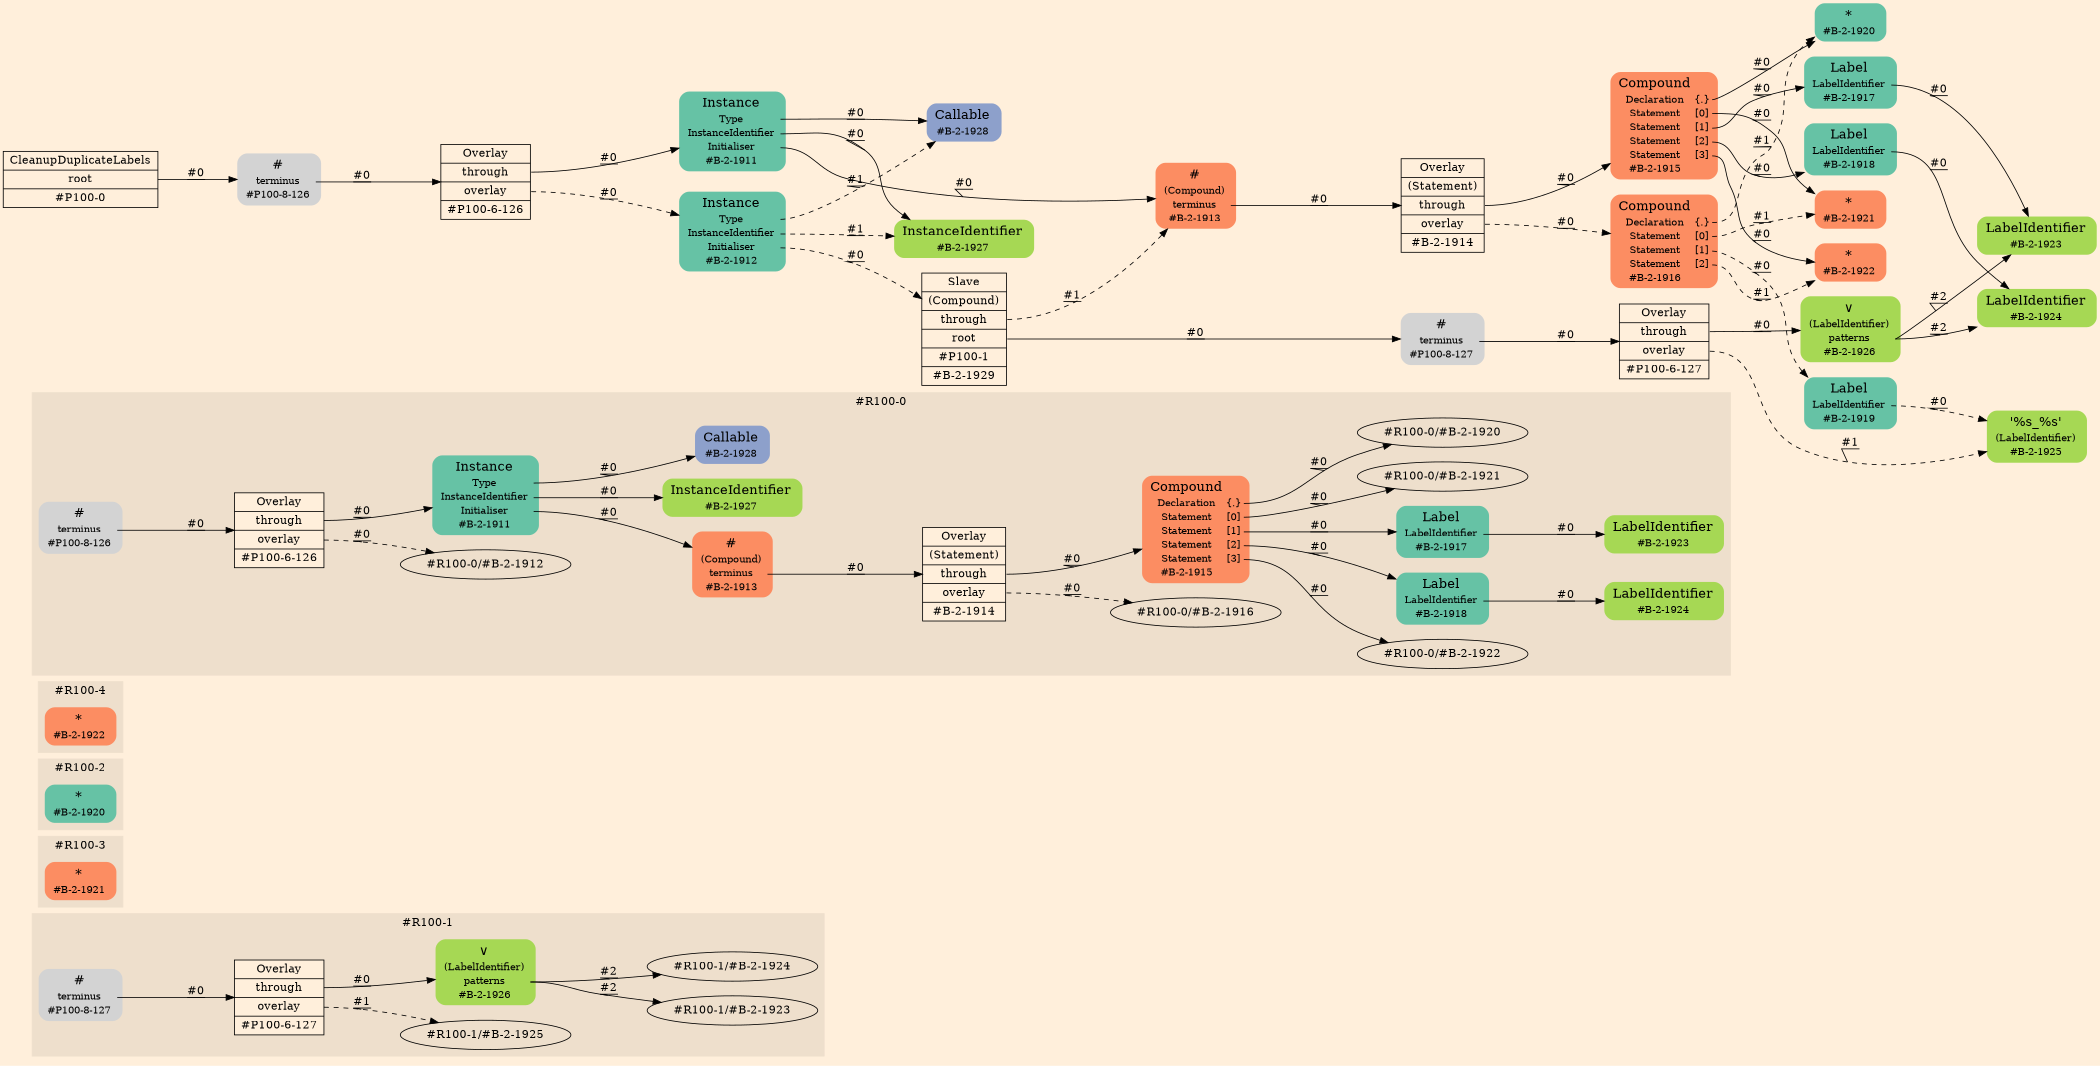digraph Inferno {
graph [
rankdir = "LR"
ranksep = 1.0
size = "14,20"
bgcolor = antiquewhite1
];
node [
];
subgraph "cluster#R100-1" {
label = "#R100-1"
style = "filled"
color = antiquewhite2
"#R100-1/#B-2-1926" [
shape = "plaintext"
fillcolor = "/set28/5"
label = <<TABLE BORDER="0" CELLBORDER="0" CELLSPACING="0">
 <TR>
  <TD><FONT POINT-SIZE="16.0">∨</FONT></TD>
  <TD></TD>
 </TR>
 <TR>
  <TD>(LabelIdentifier)</TD>
  <TD PORT="port0"></TD>
 </TR>
 <TR>
  <TD>patterns</TD>
  <TD PORT="port1"></TD>
 </TR>
 <TR>
  <TD>#B-2-1926</TD>
  <TD PORT="port2"></TD>
 </TR>
</TABLE>>
style = "rounded,filled"
fontsize = "12"
];
"#R100-1/#P100-8-127" [
shape = "plaintext"
label = <<TABLE BORDER="0" CELLBORDER="0" CELLSPACING="0">
 <TR>
  <TD><FONT POINT-SIZE="16.0">#</FONT></TD>
  <TD></TD>
 </TR>
 <TR>
  <TD>terminus</TD>
  <TD PORT="port0"></TD>
 </TR>
 <TR>
  <TD>#P100-8-127</TD>
  <TD PORT="port1"></TD>
 </TR>
</TABLE>>
style = "rounded,filled"
fontsize = "12"
];
"#R100-1/#P100-6-127" [
shape = "record"
label = "<fixed> Overlay | <port0> through | <port1> overlay | <port2> #P100-6-127"
style = "filled"
fontsize = "14"
fillcolor = antiquewhite1
];
"#R100-1/#B-2-1926":port1 -> "#R100-1/#B-2-1923" [style="solid"
label = "#2"
decorate = true
];
"#R100-1/#B-2-1926":port1 -> "#R100-1/#B-2-1924" [style="solid"
label = "#2"
decorate = true
];
"#R100-1/#P100-8-127":port0 -> "#R100-1/#P100-6-127" [style="solid"
label = "#0"
decorate = true
];
"#R100-1/#P100-6-127":port0 -> "#R100-1/#B-2-1926" [style="solid"
label = "#0"
decorate = true
];
"#R100-1/#P100-6-127":port1 -> "#R100-1/#B-2-1925" [style="dashed"
label = "#1"
decorate = true
];
}
subgraph "cluster#R100-3" {
label = "#R100-3"
style = "filled"
color = antiquewhite2
"#R100-3/#B-2-1921" [
shape = "plaintext"
fillcolor = "/set28/2"
label = <<TABLE BORDER="0" CELLBORDER="0" CELLSPACING="0">
 <TR>
  <TD><FONT POINT-SIZE="16.0">*</FONT></TD>
  <TD></TD>
 </TR>
 <TR>
  <TD>#B-2-1921</TD>
  <TD PORT="port0"></TD>
 </TR>
</TABLE>>
style = "rounded,filled"
fontsize = "12"
];
}
subgraph "cluster#R100-2" {
label = "#R100-2"
style = "filled"
color = antiquewhite2
"#R100-2/#B-2-1920" [
shape = "plaintext"
fillcolor = "/set28/1"
label = <<TABLE BORDER="0" CELLBORDER="0" CELLSPACING="0">
 <TR>
  <TD><FONT POINT-SIZE="16.0">*</FONT></TD>
  <TD></TD>
 </TR>
 <TR>
  <TD>#B-2-1920</TD>
  <TD PORT="port0"></TD>
 </TR>
</TABLE>>
style = "rounded,filled"
fontsize = "12"
];
}
subgraph "cluster#R100-4" {
label = "#R100-4"
style = "filled"
color = antiquewhite2
"#R100-4/#B-2-1922" [
shape = "plaintext"
fillcolor = "/set28/2"
label = <<TABLE BORDER="0" CELLBORDER="0" CELLSPACING="0">
 <TR>
  <TD><FONT POINT-SIZE="16.0">*</FONT></TD>
  <TD></TD>
 </TR>
 <TR>
  <TD>#B-2-1922</TD>
  <TD PORT="port0"></TD>
 </TR>
</TABLE>>
style = "rounded,filled"
fontsize = "12"
];
}
subgraph "cluster#R100-0" {
label = "#R100-0"
style = "filled"
color = antiquewhite2
"#R100-0/#B-2-1924" [
shape = "plaintext"
fillcolor = "/set28/5"
label = <<TABLE BORDER="0" CELLBORDER="0" CELLSPACING="0">
 <TR>
  <TD><FONT POINT-SIZE="16.0">LabelIdentifier</FONT></TD>
  <TD></TD>
 </TR>
 <TR>
  <TD>#B-2-1924</TD>
  <TD PORT="port0"></TD>
 </TR>
</TABLE>>
style = "rounded,filled"
fontsize = "12"
];
"#R100-0/#B-2-1923" [
shape = "plaintext"
fillcolor = "/set28/5"
label = <<TABLE BORDER="0" CELLBORDER="0" CELLSPACING="0">
 <TR>
  <TD><FONT POINT-SIZE="16.0">LabelIdentifier</FONT></TD>
  <TD></TD>
 </TR>
 <TR>
  <TD>#B-2-1923</TD>
  <TD PORT="port0"></TD>
 </TR>
</TABLE>>
style = "rounded,filled"
fontsize = "12"
];
"#R100-0/#B-2-1915" [
shape = "plaintext"
fillcolor = "/set28/2"
label = <<TABLE BORDER="0" CELLBORDER="0" CELLSPACING="0">
 <TR>
  <TD><FONT POINT-SIZE="16.0">Compound</FONT></TD>
  <TD></TD>
 </TR>
 <TR>
  <TD>Declaration</TD>
  <TD PORT="port0">{.}</TD>
 </TR>
 <TR>
  <TD>Statement</TD>
  <TD PORT="port1">[0]</TD>
 </TR>
 <TR>
  <TD>Statement</TD>
  <TD PORT="port2">[1]</TD>
 </TR>
 <TR>
  <TD>Statement</TD>
  <TD PORT="port3">[2]</TD>
 </TR>
 <TR>
  <TD>Statement</TD>
  <TD PORT="port4">[3]</TD>
 </TR>
 <TR>
  <TD>#B-2-1915</TD>
  <TD PORT="port5"></TD>
 </TR>
</TABLE>>
style = "rounded,filled"
fontsize = "12"
];
"#R100-0/#B-2-1914" [
shape = "record"
fillcolor = "/set28/2"
label = "<fixed> Overlay | <port0> (Statement) | <port1> through | <port2> overlay | <port3> #B-2-1914"
style = "filled"
fontsize = "14"
fillcolor = antiquewhite1
];
"#R100-0/#B-2-1918" [
shape = "plaintext"
fillcolor = "/set28/1"
label = <<TABLE BORDER="0" CELLBORDER="0" CELLSPACING="0">
 <TR>
  <TD><FONT POINT-SIZE="16.0">Label</FONT></TD>
  <TD></TD>
 </TR>
 <TR>
  <TD>LabelIdentifier</TD>
  <TD PORT="port0"></TD>
 </TR>
 <TR>
  <TD>#B-2-1918</TD>
  <TD PORT="port1"></TD>
 </TR>
</TABLE>>
style = "rounded,filled"
fontsize = "12"
];
"#R100-0/#P100-6-126" [
shape = "record"
label = "<fixed> Overlay | <port0> through | <port1> overlay | <port2> #P100-6-126"
style = "filled"
fontsize = "14"
fillcolor = antiquewhite1
];
"#R100-0/#P100-8-126" [
shape = "plaintext"
label = <<TABLE BORDER="0" CELLBORDER="0" CELLSPACING="0">
 <TR>
  <TD><FONT POINT-SIZE="16.0">#</FONT></TD>
  <TD></TD>
 </TR>
 <TR>
  <TD>terminus</TD>
  <TD PORT="port0"></TD>
 </TR>
 <TR>
  <TD>#P100-8-126</TD>
  <TD PORT="port1"></TD>
 </TR>
</TABLE>>
style = "rounded,filled"
fontsize = "12"
];
"#R100-0/#B-2-1911" [
shape = "plaintext"
fillcolor = "/set28/1"
label = <<TABLE BORDER="0" CELLBORDER="0" CELLSPACING="0">
 <TR>
  <TD><FONT POINT-SIZE="16.0">Instance</FONT></TD>
  <TD></TD>
 </TR>
 <TR>
  <TD>Type</TD>
  <TD PORT="port0"></TD>
 </TR>
 <TR>
  <TD>InstanceIdentifier</TD>
  <TD PORT="port1"></TD>
 </TR>
 <TR>
  <TD>Initialiser</TD>
  <TD PORT="port2"></TD>
 </TR>
 <TR>
  <TD>#B-2-1911</TD>
  <TD PORT="port3"></TD>
 </TR>
</TABLE>>
style = "rounded,filled"
fontsize = "12"
];
"#R100-0/#B-2-1913" [
shape = "plaintext"
fillcolor = "/set28/2"
label = <<TABLE BORDER="0" CELLBORDER="0" CELLSPACING="0">
 <TR>
  <TD><FONT POINT-SIZE="16.0">#</FONT></TD>
  <TD></TD>
 </TR>
 <TR>
  <TD>(Compound)</TD>
  <TD PORT="port0"></TD>
 </TR>
 <TR>
  <TD>terminus</TD>
  <TD PORT="port1"></TD>
 </TR>
 <TR>
  <TD>#B-2-1913</TD>
  <TD PORT="port2"></TD>
 </TR>
</TABLE>>
style = "rounded,filled"
fontsize = "12"
];
"#R100-0/#B-2-1917" [
shape = "plaintext"
fillcolor = "/set28/1"
label = <<TABLE BORDER="0" CELLBORDER="0" CELLSPACING="0">
 <TR>
  <TD><FONT POINT-SIZE="16.0">Label</FONT></TD>
  <TD></TD>
 </TR>
 <TR>
  <TD>LabelIdentifier</TD>
  <TD PORT="port0"></TD>
 </TR>
 <TR>
  <TD>#B-2-1917</TD>
  <TD PORT="port1"></TD>
 </TR>
</TABLE>>
style = "rounded,filled"
fontsize = "12"
];
"#R100-0/#B-2-1928" [
shape = "plaintext"
fillcolor = "/set28/3"
label = <<TABLE BORDER="0" CELLBORDER="0" CELLSPACING="0">
 <TR>
  <TD><FONT POINT-SIZE="16.0">Callable</FONT></TD>
  <TD></TD>
 </TR>
 <TR>
  <TD>#B-2-1928</TD>
  <TD PORT="port0"></TD>
 </TR>
</TABLE>>
style = "rounded,filled"
fontsize = "12"
];
"#R100-0/#B-2-1927" [
shape = "plaintext"
fillcolor = "/set28/5"
label = <<TABLE BORDER="0" CELLBORDER="0" CELLSPACING="0">
 <TR>
  <TD><FONT POINT-SIZE="16.0">InstanceIdentifier</FONT></TD>
  <TD></TD>
 </TR>
 <TR>
  <TD>#B-2-1927</TD>
  <TD PORT="port0"></TD>
 </TR>
</TABLE>>
style = "rounded,filled"
fontsize = "12"
];
"#R100-0/#B-2-1915":port0 -> "#R100-0/#B-2-1920" [style="solid"
label = "#0"
decorate = true
];
"#R100-0/#B-2-1915":port1 -> "#R100-0/#B-2-1921" [style="solid"
label = "#0"
decorate = true
];
"#R100-0/#B-2-1915":port2 -> "#R100-0/#B-2-1917" [style="solid"
label = "#0"
decorate = true
];
"#R100-0/#B-2-1915":port3 -> "#R100-0/#B-2-1918" [style="solid"
label = "#0"
decorate = true
];
"#R100-0/#B-2-1915":port4 -> "#R100-0/#B-2-1922" [style="solid"
label = "#0"
decorate = true
];
"#R100-0/#B-2-1914":port1 -> "#R100-0/#B-2-1915" [style="solid"
label = "#0"
decorate = true
];
"#R100-0/#B-2-1914":port2 -> "#R100-0/#B-2-1916" [style="dashed"
label = "#0"
decorate = true
];
"#R100-0/#B-2-1918":port0 -> "#R100-0/#B-2-1924" [style="solid"
label = "#0"
decorate = true
];
"#R100-0/#P100-6-126":port0 -> "#R100-0/#B-2-1911" [style="solid"
label = "#0"
decorate = true
];
"#R100-0/#P100-6-126":port1 -> "#R100-0/#B-2-1912" [style="dashed"
label = "#0"
decorate = true
];
"#R100-0/#P100-8-126":port0 -> "#R100-0/#P100-6-126" [style="solid"
label = "#0"
decorate = true
];
"#R100-0/#B-2-1911":port0 -> "#R100-0/#B-2-1928" [style="solid"
label = "#0"
decorate = true
];
"#R100-0/#B-2-1911":port1 -> "#R100-0/#B-2-1927" [style="solid"
label = "#0"
decorate = true
];
"#R100-0/#B-2-1911":port2 -> "#R100-0/#B-2-1913" [style="solid"
label = "#0"
decorate = true
];
"#R100-0/#B-2-1913":port1 -> "#R100-0/#B-2-1914" [style="solid"
label = "#0"
decorate = true
];
"#R100-0/#B-2-1917":port0 -> "#R100-0/#B-2-1923" [style="solid"
label = "#0"
decorate = true
];
}
"/CR#P100-0" [
shape = "record"
fillcolor = "transparent"
label = "<fixed> CleanupDuplicateLabels | <port0> root | <port1> #P100-0"
style = "filled"
fontsize = "14"
fillcolor = antiquewhite1
];
"/#P100-8-126" [
shape = "plaintext"
label = <<TABLE BORDER="0" CELLBORDER="0" CELLSPACING="0">
 <TR>
  <TD><FONT POINT-SIZE="16.0">#</FONT></TD>
  <TD></TD>
 </TR>
 <TR>
  <TD>terminus</TD>
  <TD PORT="port0"></TD>
 </TR>
 <TR>
  <TD>#P100-8-126</TD>
  <TD PORT="port1"></TD>
 </TR>
</TABLE>>
style = "rounded,filled"
fontsize = "12"
];
"/#P100-6-126" [
shape = "record"
label = "<fixed> Overlay | <port0> through | <port1> overlay | <port2> #P100-6-126"
style = "filled"
fontsize = "14"
fillcolor = antiquewhite1
];
"/#B-2-1911" [
shape = "plaintext"
fillcolor = "/set28/1"
label = <<TABLE BORDER="0" CELLBORDER="0" CELLSPACING="0">
 <TR>
  <TD><FONT POINT-SIZE="16.0">Instance</FONT></TD>
  <TD></TD>
 </TR>
 <TR>
  <TD>Type</TD>
  <TD PORT="port0"></TD>
 </TR>
 <TR>
  <TD>InstanceIdentifier</TD>
  <TD PORT="port1"></TD>
 </TR>
 <TR>
  <TD>Initialiser</TD>
  <TD PORT="port2"></TD>
 </TR>
 <TR>
  <TD>#B-2-1911</TD>
  <TD PORT="port3"></TD>
 </TR>
</TABLE>>
style = "rounded,filled"
fontsize = "12"
];
"/#B-2-1928" [
shape = "plaintext"
fillcolor = "/set28/3"
label = <<TABLE BORDER="0" CELLBORDER="0" CELLSPACING="0">
 <TR>
  <TD><FONT POINT-SIZE="16.0">Callable</FONT></TD>
  <TD></TD>
 </TR>
 <TR>
  <TD>#B-2-1928</TD>
  <TD PORT="port0"></TD>
 </TR>
</TABLE>>
style = "rounded,filled"
fontsize = "12"
];
"/#B-2-1927" [
shape = "plaintext"
fillcolor = "/set28/5"
label = <<TABLE BORDER="0" CELLBORDER="0" CELLSPACING="0">
 <TR>
  <TD><FONT POINT-SIZE="16.0">InstanceIdentifier</FONT></TD>
  <TD></TD>
 </TR>
 <TR>
  <TD>#B-2-1927</TD>
  <TD PORT="port0"></TD>
 </TR>
</TABLE>>
style = "rounded,filled"
fontsize = "12"
];
"/#B-2-1913" [
shape = "plaintext"
fillcolor = "/set28/2"
label = <<TABLE BORDER="0" CELLBORDER="0" CELLSPACING="0">
 <TR>
  <TD><FONT POINT-SIZE="16.0">#</FONT></TD>
  <TD></TD>
 </TR>
 <TR>
  <TD>(Compound)</TD>
  <TD PORT="port0"></TD>
 </TR>
 <TR>
  <TD>terminus</TD>
  <TD PORT="port1"></TD>
 </TR>
 <TR>
  <TD>#B-2-1913</TD>
  <TD PORT="port2"></TD>
 </TR>
</TABLE>>
style = "rounded,filled"
fontsize = "12"
];
"/#B-2-1914" [
shape = "record"
fillcolor = "/set28/2"
label = "<fixed> Overlay | <port0> (Statement) | <port1> through | <port2> overlay | <port3> #B-2-1914"
style = "filled"
fontsize = "14"
fillcolor = antiquewhite1
];
"/#B-2-1915" [
shape = "plaintext"
fillcolor = "/set28/2"
label = <<TABLE BORDER="0" CELLBORDER="0" CELLSPACING="0">
 <TR>
  <TD><FONT POINT-SIZE="16.0">Compound</FONT></TD>
  <TD></TD>
 </TR>
 <TR>
  <TD>Declaration</TD>
  <TD PORT="port0">{.}</TD>
 </TR>
 <TR>
  <TD>Statement</TD>
  <TD PORT="port1">[0]</TD>
 </TR>
 <TR>
  <TD>Statement</TD>
  <TD PORT="port2">[1]</TD>
 </TR>
 <TR>
  <TD>Statement</TD>
  <TD PORT="port3">[2]</TD>
 </TR>
 <TR>
  <TD>Statement</TD>
  <TD PORT="port4">[3]</TD>
 </TR>
 <TR>
  <TD>#B-2-1915</TD>
  <TD PORT="port5"></TD>
 </TR>
</TABLE>>
style = "rounded,filled"
fontsize = "12"
];
"/#B-2-1920" [
shape = "plaintext"
fillcolor = "/set28/1"
label = <<TABLE BORDER="0" CELLBORDER="0" CELLSPACING="0">
 <TR>
  <TD><FONT POINT-SIZE="16.0">*</FONT></TD>
  <TD></TD>
 </TR>
 <TR>
  <TD>#B-2-1920</TD>
  <TD PORT="port0"></TD>
 </TR>
</TABLE>>
style = "rounded,filled"
fontsize = "12"
];
"/#B-2-1921" [
shape = "plaintext"
fillcolor = "/set28/2"
label = <<TABLE BORDER="0" CELLBORDER="0" CELLSPACING="0">
 <TR>
  <TD><FONT POINT-SIZE="16.0">*</FONT></TD>
  <TD></TD>
 </TR>
 <TR>
  <TD>#B-2-1921</TD>
  <TD PORT="port0"></TD>
 </TR>
</TABLE>>
style = "rounded,filled"
fontsize = "12"
];
"/#B-2-1917" [
shape = "plaintext"
fillcolor = "/set28/1"
label = <<TABLE BORDER="0" CELLBORDER="0" CELLSPACING="0">
 <TR>
  <TD><FONT POINT-SIZE="16.0">Label</FONT></TD>
  <TD></TD>
 </TR>
 <TR>
  <TD>LabelIdentifier</TD>
  <TD PORT="port0"></TD>
 </TR>
 <TR>
  <TD>#B-2-1917</TD>
  <TD PORT="port1"></TD>
 </TR>
</TABLE>>
style = "rounded,filled"
fontsize = "12"
];
"/#B-2-1923" [
shape = "plaintext"
fillcolor = "/set28/5"
label = <<TABLE BORDER="0" CELLBORDER="0" CELLSPACING="0">
 <TR>
  <TD><FONT POINT-SIZE="16.0">LabelIdentifier</FONT></TD>
  <TD></TD>
 </TR>
 <TR>
  <TD>#B-2-1923</TD>
  <TD PORT="port0"></TD>
 </TR>
</TABLE>>
style = "rounded,filled"
fontsize = "12"
];
"/#B-2-1918" [
shape = "plaintext"
fillcolor = "/set28/1"
label = <<TABLE BORDER="0" CELLBORDER="0" CELLSPACING="0">
 <TR>
  <TD><FONT POINT-SIZE="16.0">Label</FONT></TD>
  <TD></TD>
 </TR>
 <TR>
  <TD>LabelIdentifier</TD>
  <TD PORT="port0"></TD>
 </TR>
 <TR>
  <TD>#B-2-1918</TD>
  <TD PORT="port1"></TD>
 </TR>
</TABLE>>
style = "rounded,filled"
fontsize = "12"
];
"/#B-2-1924" [
shape = "plaintext"
fillcolor = "/set28/5"
label = <<TABLE BORDER="0" CELLBORDER="0" CELLSPACING="0">
 <TR>
  <TD><FONT POINT-SIZE="16.0">LabelIdentifier</FONT></TD>
  <TD></TD>
 </TR>
 <TR>
  <TD>#B-2-1924</TD>
  <TD PORT="port0"></TD>
 </TR>
</TABLE>>
style = "rounded,filled"
fontsize = "12"
];
"/#B-2-1922" [
shape = "plaintext"
fillcolor = "/set28/2"
label = <<TABLE BORDER="0" CELLBORDER="0" CELLSPACING="0">
 <TR>
  <TD><FONT POINT-SIZE="16.0">*</FONT></TD>
  <TD></TD>
 </TR>
 <TR>
  <TD>#B-2-1922</TD>
  <TD PORT="port0"></TD>
 </TR>
</TABLE>>
style = "rounded,filled"
fontsize = "12"
];
"/#B-2-1916" [
shape = "plaintext"
fillcolor = "/set28/2"
label = <<TABLE BORDER="0" CELLBORDER="0" CELLSPACING="0">
 <TR>
  <TD><FONT POINT-SIZE="16.0">Compound</FONT></TD>
  <TD></TD>
 </TR>
 <TR>
  <TD>Declaration</TD>
  <TD PORT="port0">{.}</TD>
 </TR>
 <TR>
  <TD>Statement</TD>
  <TD PORT="port1">[0]</TD>
 </TR>
 <TR>
  <TD>Statement</TD>
  <TD PORT="port2">[1]</TD>
 </TR>
 <TR>
  <TD>Statement</TD>
  <TD PORT="port3">[2]</TD>
 </TR>
 <TR>
  <TD>#B-2-1916</TD>
  <TD PORT="port4"></TD>
 </TR>
</TABLE>>
style = "rounded,filled"
fontsize = "12"
];
"/#B-2-1919" [
shape = "plaintext"
fillcolor = "/set28/1"
label = <<TABLE BORDER="0" CELLBORDER="0" CELLSPACING="0">
 <TR>
  <TD><FONT POINT-SIZE="16.0">Label</FONT></TD>
  <TD></TD>
 </TR>
 <TR>
  <TD>LabelIdentifier</TD>
  <TD PORT="port0"></TD>
 </TR>
 <TR>
  <TD>#B-2-1919</TD>
  <TD PORT="port1"></TD>
 </TR>
</TABLE>>
style = "rounded,filled"
fontsize = "12"
];
"/#B-2-1925" [
shape = "plaintext"
fillcolor = "/set28/5"
label = <<TABLE BORDER="0" CELLBORDER="0" CELLSPACING="0">
 <TR>
  <TD><FONT POINT-SIZE="16.0">'%s_%s'</FONT></TD>
  <TD></TD>
 </TR>
 <TR>
  <TD>(LabelIdentifier)</TD>
  <TD PORT="port0"></TD>
 </TR>
 <TR>
  <TD>#B-2-1925</TD>
  <TD PORT="port1"></TD>
 </TR>
</TABLE>>
style = "rounded,filled"
fontsize = "12"
];
"/#B-2-1912" [
shape = "plaintext"
fillcolor = "/set28/1"
label = <<TABLE BORDER="0" CELLBORDER="0" CELLSPACING="0">
 <TR>
  <TD><FONT POINT-SIZE="16.0">Instance</FONT></TD>
  <TD></TD>
 </TR>
 <TR>
  <TD>Type</TD>
  <TD PORT="port0"></TD>
 </TR>
 <TR>
  <TD>InstanceIdentifier</TD>
  <TD PORT="port1"></TD>
 </TR>
 <TR>
  <TD>Initialiser</TD>
  <TD PORT="port2"></TD>
 </TR>
 <TR>
  <TD>#B-2-1912</TD>
  <TD PORT="port3"></TD>
 </TR>
</TABLE>>
style = "rounded,filled"
fontsize = "12"
];
"/#B-2-1929" [
shape = "record"
fillcolor = "/set28/2"
label = "<fixed> Slave | <port0> (Compound) | <port1> through | <port2> root | <port3> #P100-1 | <port4> #B-2-1929"
style = "filled"
fontsize = "14"
fillcolor = antiquewhite1
];
"/#P100-8-127" [
shape = "plaintext"
label = <<TABLE BORDER="0" CELLBORDER="0" CELLSPACING="0">
 <TR>
  <TD><FONT POINT-SIZE="16.0">#</FONT></TD>
  <TD></TD>
 </TR>
 <TR>
  <TD>terminus</TD>
  <TD PORT="port0"></TD>
 </TR>
 <TR>
  <TD>#P100-8-127</TD>
  <TD PORT="port1"></TD>
 </TR>
</TABLE>>
style = "rounded,filled"
fontsize = "12"
];
"/#P100-6-127" [
shape = "record"
label = "<fixed> Overlay | <port0> through | <port1> overlay | <port2> #P100-6-127"
style = "filled"
fontsize = "14"
fillcolor = antiquewhite1
];
"/#B-2-1926" [
shape = "plaintext"
fillcolor = "/set28/5"
label = <<TABLE BORDER="0" CELLBORDER="0" CELLSPACING="0">
 <TR>
  <TD><FONT POINT-SIZE="16.0">∨</FONT></TD>
  <TD></TD>
 </TR>
 <TR>
  <TD>(LabelIdentifier)</TD>
  <TD PORT="port0"></TD>
 </TR>
 <TR>
  <TD>patterns</TD>
  <TD PORT="port1"></TD>
 </TR>
 <TR>
  <TD>#B-2-1926</TD>
  <TD PORT="port2"></TD>
 </TR>
</TABLE>>
style = "rounded,filled"
fontsize = "12"
];
"/CR#P100-0":port0 -> "/#P100-8-126" [style="solid"
label = "#0"
decorate = true
];
"/#P100-8-126":port0 -> "/#P100-6-126" [style="solid"
label = "#0"
decorate = true
];
"/#P100-6-126":port0 -> "/#B-2-1911" [style="solid"
label = "#0"
decorate = true
];
"/#P100-6-126":port1 -> "/#B-2-1912" [style="dashed"
label = "#0"
decorate = true
];
"/#B-2-1911":port0 -> "/#B-2-1928" [style="solid"
label = "#0"
decorate = true
];
"/#B-2-1911":port1 -> "/#B-2-1927" [style="solid"
label = "#0"
decorate = true
];
"/#B-2-1911":port2 -> "/#B-2-1913" [style="solid"
label = "#0"
decorate = true
];
"/#B-2-1913":port1 -> "/#B-2-1914" [style="solid"
label = "#0"
decorate = true
];
"/#B-2-1914":port1 -> "/#B-2-1915" [style="solid"
label = "#0"
decorate = true
];
"/#B-2-1914":port2 -> "/#B-2-1916" [style="dashed"
label = "#0"
decorate = true
];
"/#B-2-1915":port0 -> "/#B-2-1920" [style="solid"
label = "#0"
decorate = true
];
"/#B-2-1915":port1 -> "/#B-2-1921" [style="solid"
label = "#0"
decorate = true
];
"/#B-2-1915":port2 -> "/#B-2-1917" [style="solid"
label = "#0"
decorate = true
];
"/#B-2-1915":port3 -> "/#B-2-1918" [style="solid"
label = "#0"
decorate = true
];
"/#B-2-1915":port4 -> "/#B-2-1922" [style="solid"
label = "#0"
decorate = true
];
"/#B-2-1917":port0 -> "/#B-2-1923" [style="solid"
label = "#0"
decorate = true
];
"/#B-2-1918":port0 -> "/#B-2-1924" [style="solid"
label = "#0"
decorate = true
];
"/#B-2-1916":port0 -> "/#B-2-1920" [style="dashed"
label = "#1"
decorate = true
];
"/#B-2-1916":port1 -> "/#B-2-1921" [style="dashed"
label = "#1"
decorate = true
];
"/#B-2-1916":port2 -> "/#B-2-1919" [style="dashed"
label = "#0"
decorate = true
];
"/#B-2-1916":port3 -> "/#B-2-1922" [style="dashed"
label = "#1"
decorate = true
];
"/#B-2-1919":port0 -> "/#B-2-1925" [style="dashed"
label = "#0"
decorate = true
];
"/#B-2-1912":port0 -> "/#B-2-1928" [style="dashed"
label = "#1"
decorate = true
];
"/#B-2-1912":port1 -> "/#B-2-1927" [style="dashed"
label = "#1"
decorate = true
];
"/#B-2-1912":port2 -> "/#B-2-1929" [style="dashed"
label = "#0"
decorate = true
];
"/#B-2-1929":port1 -> "/#B-2-1913" [style="dashed"
label = "#1"
decorate = true
];
"/#B-2-1929":port2 -> "/#P100-8-127" [style="solid"
label = "#0"
decorate = true
];
"/#P100-8-127":port0 -> "/#P100-6-127" [style="solid"
label = "#0"
decorate = true
];
"/#P100-6-127":port0 -> "/#B-2-1926" [style="solid"
label = "#0"
decorate = true
];
"/#P100-6-127":port1 -> "/#B-2-1925" [style="dashed"
label = "#1"
decorate = true
];
"/#B-2-1926":port1 -> "/#B-2-1923" [style="solid"
label = "#2"
decorate = true
];
"/#B-2-1926":port1 -> "/#B-2-1924" [style="solid"
label = "#2"
decorate = true
];
}
